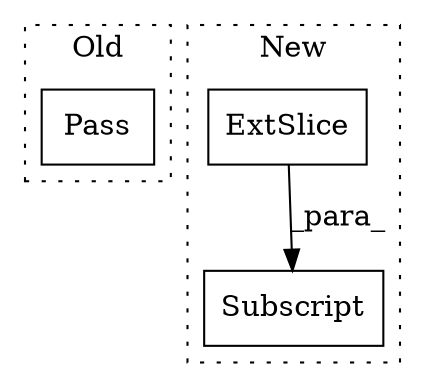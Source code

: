 digraph G {
subgraph cluster0 {
1 [label="Pass" a="62" s="7384" l="4" shape="box"];
label = "Old";
style="dotted";
}
subgraph cluster1 {
2 [label="ExtSlice" a="85" s="7454" l="1" shape="box"];
3 [label="Subscript" a="63" s="7454,0" l="17,0" shape="box"];
label = "New";
style="dotted";
}
2 -> 3 [label="_para_"];
}